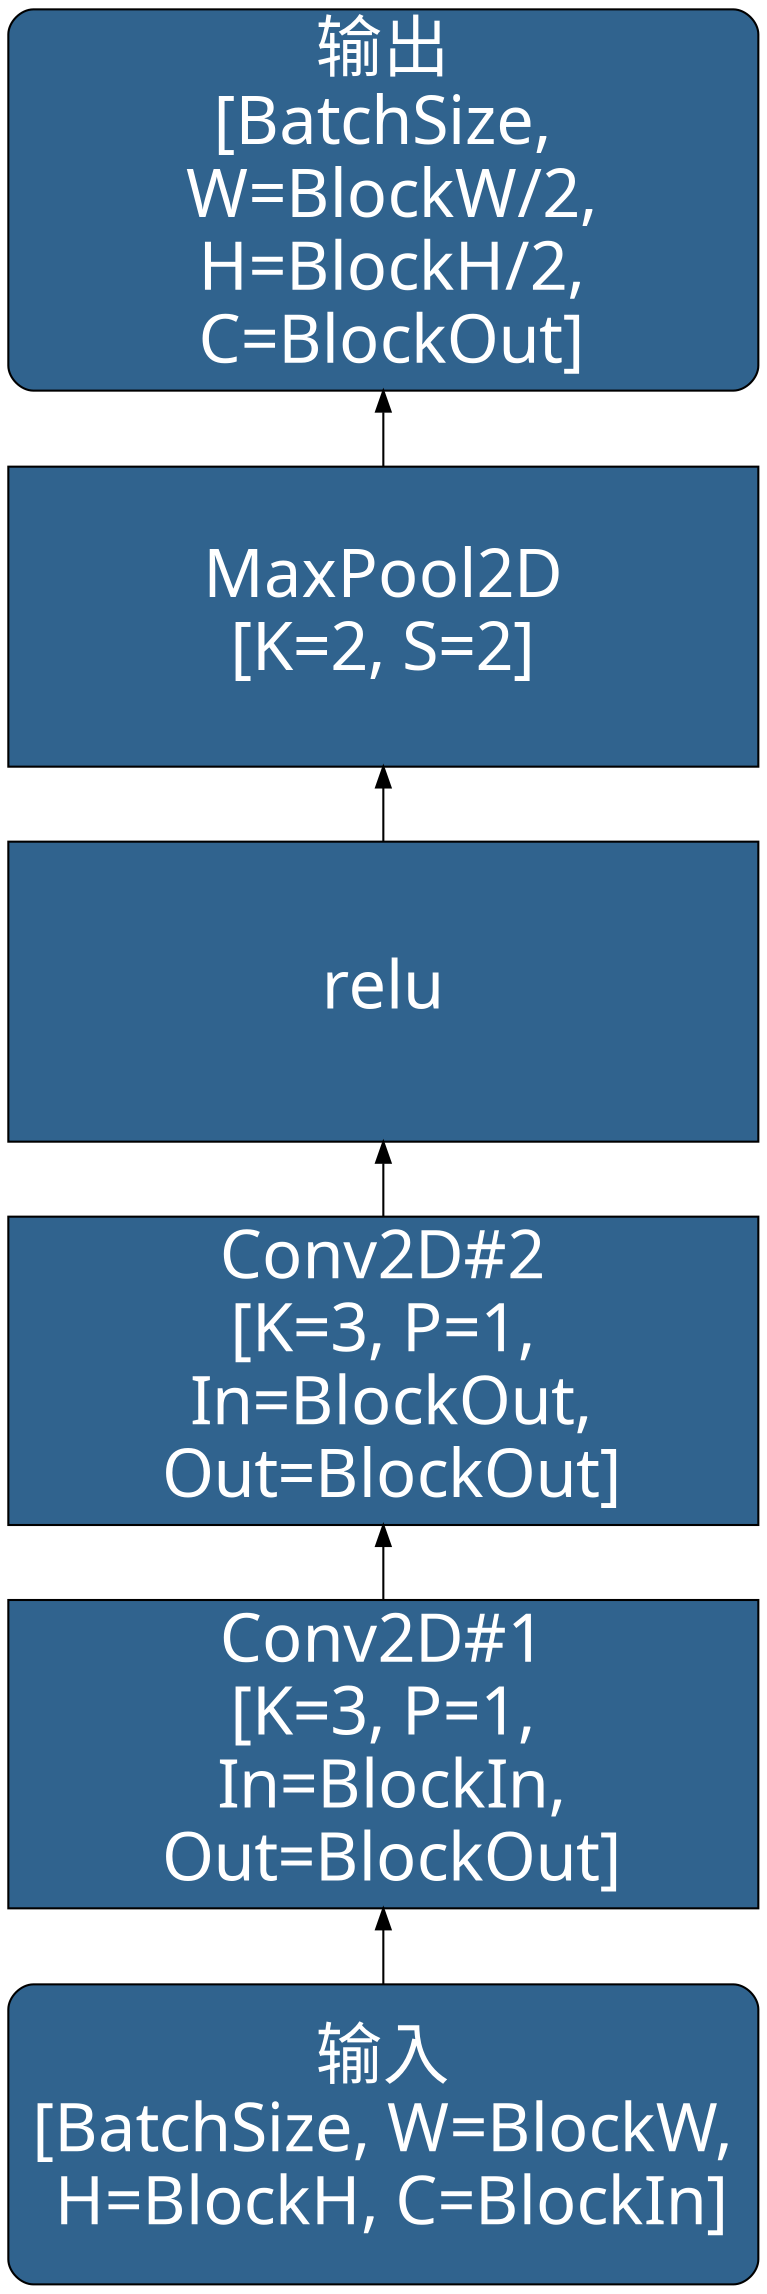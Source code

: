 digraph VGG16ConvBlock {
	rankdir=BT
    node [
		style=filled, 
		color=Black
		fontcolor=White, 
		fillcolor="#30638e", 
		fontname="SimHei",
		fontsize=32,
		width=5, height=2,
		shape="box",
	]
    inp [label="输入\n[BatchSize, W=BlockW,\n H=BlockH, C=BlockIn]", shape="Mrecord"]
	conv1 [label="Conv2D#1\n[K=3, P=1,\n In=BlockIn,\n Out=BlockOut]"]
	conv2 [label="Conv2D#2\n[K=3, P=1,\n In=BlockOut,\n Out=BlockOut]"]
	relu  [label="relu"]
	maxpool [label="MaxPool2D\n[K=2, S=2]"]
    oup [label="输出\n[BatchSize,\n W=BlockW/2,\n H=BlockH/2,\n C=BlockOut]", shape="Mrecord"]

	inp -> conv1 -> conv2 -> relu -> maxpool -> oup

}